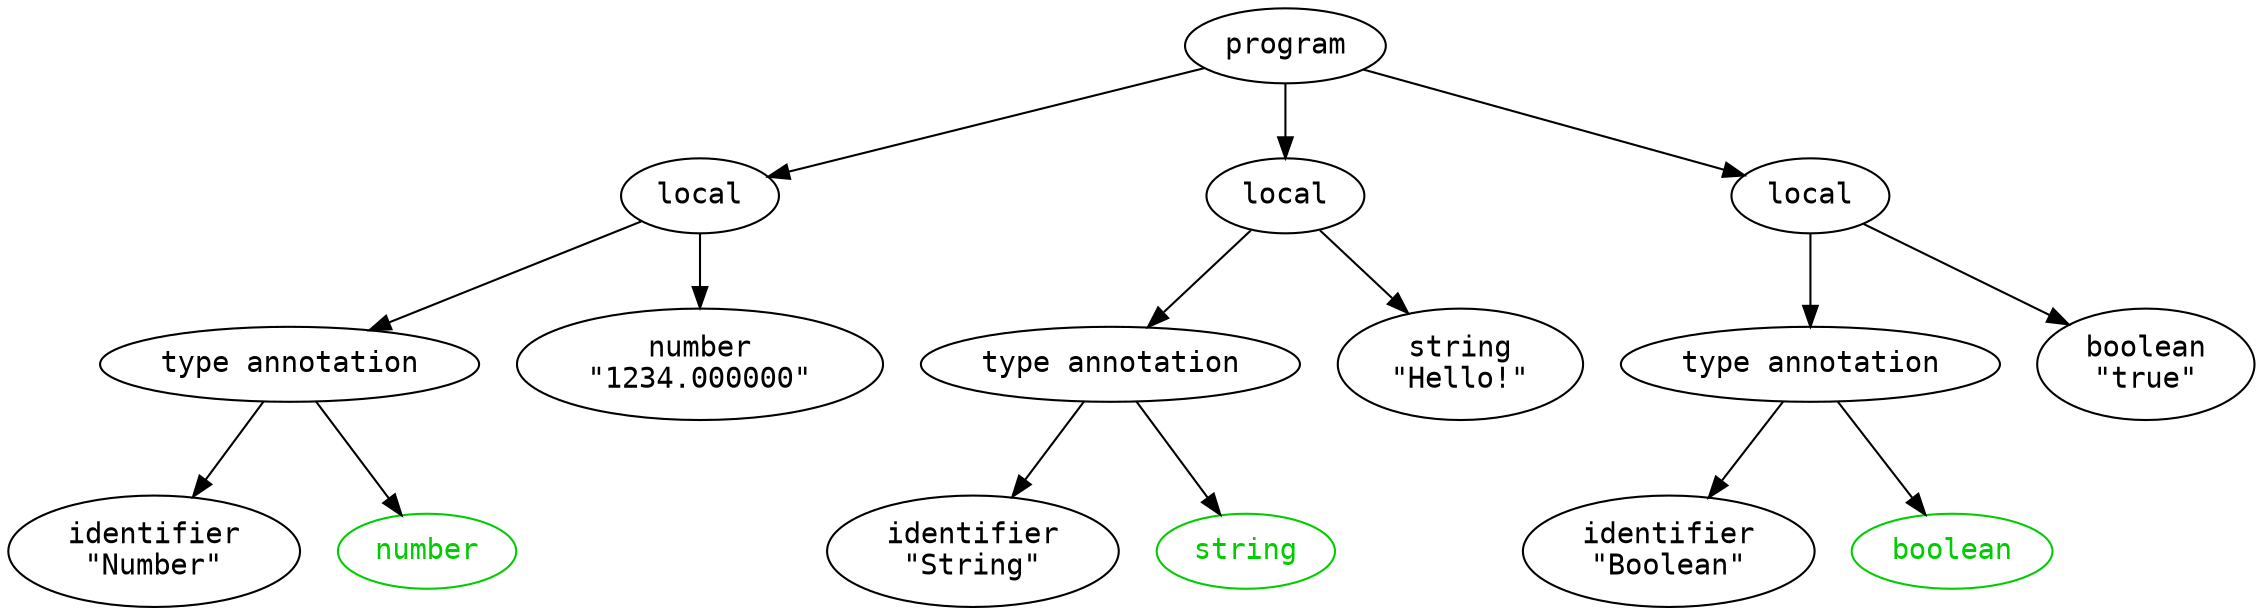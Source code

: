 digraph G
{
	node[fontname=Monospace]
	n0[label="program"]
	n3[label="local"]
	n0->n3
	n4[label="type annotation"]
	n3->n4
	n5[label="identifier\n\"Number\""]
	n4->n5
	n6[label="number"]
	n6[color=green3]
	n6[fontcolor=green3]
	n4->n6
	n7[label="number\n\"1234.000000\""]
	n3->n7
	n8[label="local"]
	n0->n8
	n9[label="type annotation"]
	n8->n9
	n10[label="identifier\n\"String\""]
	n9->n10
	n11[label="string"]
	n11[color=green3]
	n11[fontcolor=green3]
	n9->n11
	n12[label="string\n\"Hello!\""]
	n8->n12
	n13[label="local"]
	n0->n13
	n14[label="type annotation"]
	n13->n14
	n15[label="identifier\n\"Boolean\""]
	n14->n15
	n16[label="boolean"]
	n16[color=green3]
	n16[fontcolor=green3]
	n14->n16
	n17[label="boolean\n\"true\""]
	n13->n17
}
